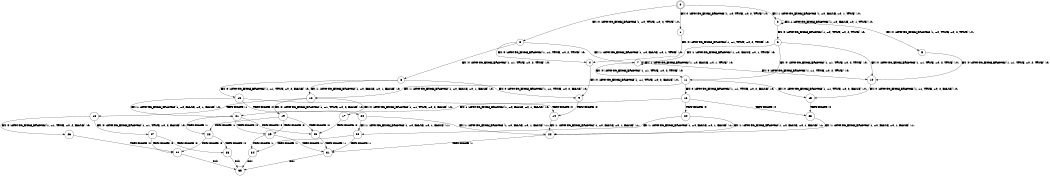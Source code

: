 digraph BCG {
size = "7, 10.5";
center = TRUE;
node [shape = circle];
0 [peripheries = 2];
0 -> 1 [label = "EX !0 !ATOMIC_EXCH_BRANCH (1, +0, TRUE, +0, 2, TRUE) !:0:"];
0 -> 2 [label = "EX !1 !ATOMIC_EXCH_BRANCH (1, +0, FALSE, +0, 1, TRUE) !:0:"];
0 -> 3 [label = "EX !0 !ATOMIC_EXCH_BRANCH (1, +0, TRUE, +0, 2, TRUE) !:0:"];
1 -> 4 [label = "EX !0 !ATOMIC_EXCH_BRANCH (1, +1, TRUE, +0, 2, TRUE) !:0:"];
2 -> 5 [label = "EX !0 !ATOMIC_EXCH_BRANCH (1, +0, TRUE, +0, 2, TRUE) !:0:"];
2 -> 6 [label = "EX !0 !ATOMIC_EXCH_BRANCH (1, +0, TRUE, +0, 2, TRUE) !:0:"];
2 -> 2 [label = "EX !1 !ATOMIC_EXCH_BRANCH (1, +0, FALSE, +0, 1, TRUE) !:0:"];
3 -> 4 [label = "EX !0 !ATOMIC_EXCH_BRANCH (1, +1, TRUE, +0, 2, TRUE) !:0:"];
3 -> 7 [label = "EX !1 !ATOMIC_EXCH_BRANCH (1, +0, FALSE, +0, 1, TRUE) !:0:"];
3 -> 8 [label = "EX !0 !ATOMIC_EXCH_BRANCH (1, +1, TRUE, +0, 2, TRUE) !:0:"];
4 -> 9 [label = "EX !0 !ATOMIC_EXCH_BRANCH (1, +1, TRUE, +0, 2, FALSE) !:0:"];
5 -> 10 [label = "EX !0 !ATOMIC_EXCH_BRANCH (1, +1, TRUE, +0, 2, TRUE) !:0:"];
6 -> 10 [label = "EX !0 !ATOMIC_EXCH_BRANCH (1, +1, TRUE, +0, 2, TRUE) !:0:"];
6 -> 7 [label = "EX !1 !ATOMIC_EXCH_BRANCH (1, +0, FALSE, +0, 1, TRUE) !:0:"];
6 -> 11 [label = "EX !0 !ATOMIC_EXCH_BRANCH (1, +1, TRUE, +0, 2, TRUE) !:0:"];
7 -> 10 [label = "EX !0 !ATOMIC_EXCH_BRANCH (1, +1, TRUE, +0, 2, TRUE) !:0:"];
7 -> 7 [label = "EX !1 !ATOMIC_EXCH_BRANCH (1, +0, FALSE, +0, 1, TRUE) !:0:"];
7 -> 11 [label = "EX !0 !ATOMIC_EXCH_BRANCH (1, +1, TRUE, +0, 2, TRUE) !:0:"];
8 -> 9 [label = "EX !0 !ATOMIC_EXCH_BRANCH (1, +1, TRUE, +0, 2, FALSE) !:0:"];
8 -> 12 [label = "EX !1 !ATOMIC_EXCH_BRANCH (1, +0, FALSE, +0, 1, FALSE) !:0:"];
8 -> 13 [label = "EX !0 !ATOMIC_EXCH_BRANCH (1, +1, TRUE, +0, 2, FALSE) !:0:"];
9 -> 14 [label = "TERMINATE !0"];
10 -> 15 [label = "EX !0 !ATOMIC_EXCH_BRANCH (1, +1, TRUE, +0, 2, FALSE) !:0:"];
11 -> 15 [label = "EX !0 !ATOMIC_EXCH_BRANCH (1, +1, TRUE, +0, 2, FALSE) !:0:"];
11 -> 12 [label = "EX !1 !ATOMIC_EXCH_BRANCH (1, +0, FALSE, +0, 1, FALSE) !:0:"];
11 -> 16 [label = "EX !0 !ATOMIC_EXCH_BRANCH (1, +1, TRUE, +0, 2, FALSE) !:0:"];
12 -> 17 [label = "EX !0 !ATOMIC_EXCH_BRANCH (1, +1, TRUE, +0, 2, FALSE) !:0:"];
12 -> 18 [label = "TERMINATE !1"];
12 -> 19 [label = "EX !0 !ATOMIC_EXCH_BRANCH (1, +1, TRUE, +0, 2, FALSE) !:0:"];
13 -> 14 [label = "TERMINATE !0"];
13 -> 20 [label = "TERMINATE !0"];
13 -> 21 [label = "EX !1 !ATOMIC_EXCH_BRANCH (1, +0, FALSE, +0, 1, FALSE) !:0:"];
14 -> 22 [label = "EX !1 !ATOMIC_EXCH_BRANCH (1, +0, FALSE, +0, 1, FALSE) !:1:"];
15 -> 23 [label = "TERMINATE !0"];
16 -> 23 [label = "TERMINATE !0"];
16 -> 24 [label = "TERMINATE !0"];
16 -> 21 [label = "EX !1 !ATOMIC_EXCH_BRANCH (1, +0, FALSE, +0, 1, FALSE) !:0:"];
17 -> 25 [label = "TERMINATE !0"];
18 -> 26 [label = "EX !0 !ATOMIC_EXCH_BRANCH (1, +1, TRUE, +0, 2, FALSE) !:0:"];
18 -> 27 [label = "EX !0 !ATOMIC_EXCH_BRANCH (1, +1, TRUE, +0, 2, FALSE) !:0:"];
19 -> 25 [label = "TERMINATE !0"];
19 -> 28 [label = "TERMINATE !1"];
19 -> 29 [label = "TERMINATE !0"];
20 -> 22 [label = "EX !1 !ATOMIC_EXCH_BRANCH (1, +0, FALSE, +0, 1, FALSE) !:1:"];
20 -> 30 [label = "EX !1 !ATOMIC_EXCH_BRANCH (1, +0, FALSE, +0, 1, FALSE) !:1:"];
21 -> 25 [label = "TERMINATE !0"];
21 -> 28 [label = "TERMINATE !1"];
21 -> 29 [label = "TERMINATE !0"];
22 -> 31 [label = "TERMINATE !1"];
23 -> 22 [label = "EX !1 !ATOMIC_EXCH_BRANCH (1, +0, FALSE, +0, 1, FALSE) !:1:"];
24 -> 22 [label = "EX !1 !ATOMIC_EXCH_BRANCH (1, +0, FALSE, +0, 1, FALSE) !:1:"];
24 -> 30 [label = "EX !1 !ATOMIC_EXCH_BRANCH (1, +0, FALSE, +0, 1, FALSE) !:1:"];
25 -> 31 [label = "TERMINATE !1"];
26 -> 32 [label = "TERMINATE !0"];
27 -> 32 [label = "TERMINATE !0"];
27 -> 33 [label = "TERMINATE !0"];
28 -> 32 [label = "TERMINATE !0"];
28 -> 33 [label = "TERMINATE !0"];
29 -> 31 [label = "TERMINATE !1"];
29 -> 34 [label = "TERMINATE !1"];
30 -> 31 [label = "TERMINATE !1"];
30 -> 34 [label = "TERMINATE !1"];
31 -> 35 [label = "exit"];
32 -> 35 [label = "exit"];
33 -> 35 [label = "exit"];
34 -> 35 [label = "exit"];
}

